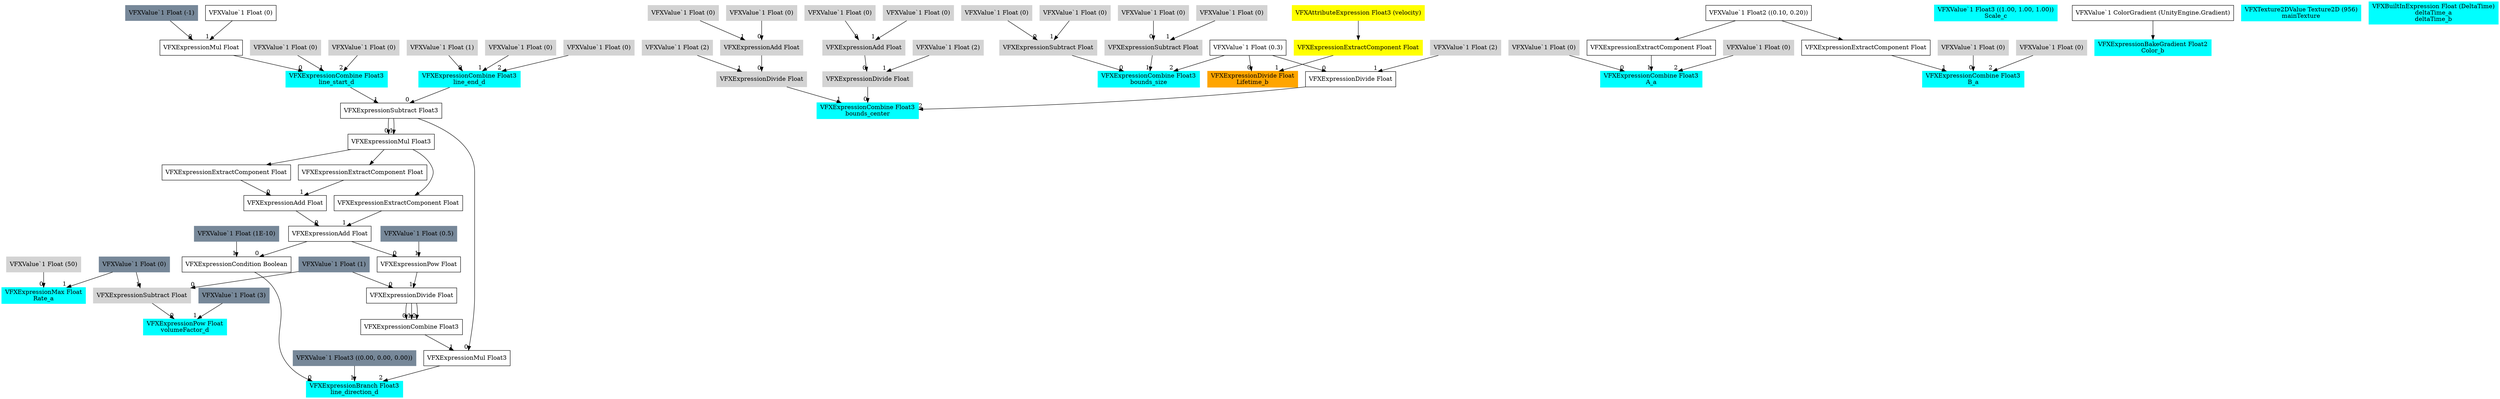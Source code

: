digraph G {
node0 [shape="box" color="cyan" style="filled" label="VFXExpressionMax Float
Rate_a"]
node1 [shape="box" color="lightgray" style="filled" label="VFXValue`1 Float (50)"]
node2 [shape="box" color="lightslategray" style="filled" label="VFXValue`1 Float (0)"]
node3 [shape="box" color="cyan" style="filled" label="VFXExpressionCombine Float3
bounds_center"]
node4 [shape="box" color="lightgray" style="filled" label="VFXExpressionDivide Float"]
node5 [shape="box" color="lightgray" style="filled" label="VFXExpressionAdd Float"]
node6 [shape="box" color="lightgray" style="filled" label="VFXValue`1 Float (0)"]
node7 [shape="box" color="lightgray" style="filled" label="VFXValue`1 Float (0)"]
node8 [shape="box" color="lightgray" style="filled" label="VFXValue`1 Float (2)"]
node9 [shape="box" color="lightgray" style="filled" label="VFXExpressionDivide Float"]
node10 [shape="box" color="lightgray" style="filled" label="VFXExpressionAdd Float"]
node11 [shape="box" color="lightgray" style="filled" label="VFXValue`1 Float (0)"]
node12 [shape="box" color="lightgray" style="filled" label="VFXValue`1 Float (0)"]
node13 [shape="box" color="lightgray" style="filled" label="VFXValue`1 Float (2)"]
node14 [shape="box" label="VFXExpressionDivide Float"]
node15 [shape="box" label="VFXValue`1 Float (0.3)"]
node16 [shape="box" color="lightgray" style="filled" label="VFXValue`1 Float (2)"]
node17 [shape="box" color="cyan" style="filled" label="VFXExpressionCombine Float3
bounds_size"]
node18 [shape="box" color="lightgray" style="filled" label="VFXExpressionSubtract Float"]
node19 [shape="box" color="lightgray" style="filled" label="VFXValue`1 Float (0)"]
node20 [shape="box" color="lightgray" style="filled" label="VFXValue`1 Float (0)"]
node21 [shape="box" color="lightgray" style="filled" label="VFXExpressionSubtract Float"]
node22 [shape="box" color="lightgray" style="filled" label="VFXValue`1 Float (0)"]
node23 [shape="box" color="lightgray" style="filled" label="VFXValue`1 Float (0)"]
node24 [shape="box" color="cyan" style="filled" label="VFXExpressionCombine Float3
A_a"]
node25 [shape="box" color="lightgray" style="filled" label="VFXValue`1 Float (0)"]
node26 [shape="box" label="VFXExpressionExtractComponent Float"]
node27 [shape="box" label="VFXValue`1 Float2 ((0.10, 0.20))"]
node28 [shape="box" color="lightgray" style="filled" label="VFXValue`1 Float (0)"]
node29 [shape="box" color="cyan" style="filled" label="VFXExpressionCombine Float3
B_a"]
node30 [shape="box" color="lightgray" style="filled" label="VFXValue`1 Float (0)"]
node31 [shape="box" label="VFXExpressionExtractComponent Float"]
node32 [shape="box" color="lightgray" style="filled" label="VFXValue`1 Float (0)"]
node33 [shape="box" color="orange" style="filled" label="VFXExpressionDivide Float
Lifetime_b"]
node34 [shape="box" color="yellow" style="filled" label="VFXExpressionExtractComponent Float"]
node35 [shape="box" color="yellow" style="filled" label="VFXAttributeExpression Float3 (velocity)"]
node36 [shape="box" color="cyan" style="filled" label="VFXValue`1 Float3 ((1.00, 1.00, 1.00))
Scale_c"]
node37 [shape="box" color="cyan" style="filled" label="VFXExpressionCombine Float3
line_start_d"]
node38 [shape="box" label="VFXExpressionMul Float"]
node39 [shape="box" color="lightslategray" style="filled" label="VFXValue`1 Float (-1)"]
node40 [shape="box" label="VFXValue`1 Float (0)"]
node41 [shape="box" color="lightgray" style="filled" label="VFXValue`1 Float (0)"]
node42 [shape="box" color="lightgray" style="filled" label="VFXValue`1 Float (0)"]
node43 [shape="box" color="cyan" style="filled" label="VFXExpressionCombine Float3
line_end_d"]
node44 [shape="box" color="lightgray" style="filled" label="VFXValue`1 Float (1)"]
node45 [shape="box" color="lightgray" style="filled" label="VFXValue`1 Float (0)"]
node46 [shape="box" color="lightgray" style="filled" label="VFXValue`1 Float (0)"]
node47 [shape="box" color="cyan" style="filled" label="VFXExpressionPow Float
volumeFactor_d"]
node48 [shape="box" color="lightgray" style="filled" label="VFXExpressionSubtract Float"]
node49 [shape="box" color="lightslategray" style="filled" label="VFXValue`1 Float (1)"]
node50 [shape="box" color="lightslategray" style="filled" label="VFXValue`1 Float (3)"]
node51 [shape="box" color="cyan" style="filled" label="VFXExpressionBranch Float3
line_direction_d"]
node52 [shape="box" label="VFXExpressionCondition Boolean"]
node53 [shape="box" label="VFXExpressionAdd Float"]
node54 [shape="box" label="VFXExpressionAdd Float"]
node55 [shape="box" label="VFXExpressionExtractComponent Float"]
node56 [shape="box" label="VFXExpressionMul Float3"]
node57 [shape="box" label="VFXExpressionSubtract Float3"]
node58 [shape="box" label="VFXExpressionExtractComponent Float"]
node59 [shape="box" label="VFXExpressionExtractComponent Float"]
node60 [shape="box" color="lightslategray" style="filled" label="VFXValue`1 Float (1E-10)"]
node61 [shape="box" color="lightslategray" style="filled" label="VFXValue`1 Float3 ((0.00, 0.00, 0.00))"]
node62 [shape="box" label="VFXExpressionMul Float3"]
node63 [shape="box" label="VFXExpressionCombine Float3"]
node64 [shape="box" label="VFXExpressionDivide Float"]
node65 [shape="box" label="VFXExpressionPow Float"]
node66 [shape="box" color="lightslategray" style="filled" label="VFXValue`1 Float (0.5)"]
node67 [shape="box" color="cyan" style="filled" label="VFXExpressionBakeGradient Float2
Color_b"]
node68 [shape="box" label="VFXValue`1 ColorGradient (UnityEngine.Gradient)"]
node69 [shape="box" color="cyan" style="filled" label="VFXTexture2DValue Texture2D (956)
mainTexture"]
node70 [shape="box" color="cyan" style="filled" label="VFXBuiltInExpression Float (DeltaTime)
deltaTime_a
deltaTime_b"]
node1 -> node0 [headlabel="0"]
node2 -> node0 [headlabel="1"]
node4 -> node3 [headlabel="0"]
node9 -> node3 [headlabel="1"]
node14 -> node3 [headlabel="2"]
node5 -> node4 [headlabel="0"]
node8 -> node4 [headlabel="1"]
node6 -> node5 [headlabel="0"]
node7 -> node5 [headlabel="1"]
node10 -> node9 [headlabel="0"]
node13 -> node9 [headlabel="1"]
node11 -> node10 [headlabel="0"]
node12 -> node10 [headlabel="1"]
node15 -> node14 [headlabel="0"]
node16 -> node14 [headlabel="1"]
node18 -> node17 [headlabel="0"]
node21 -> node17 [headlabel="1"]
node15 -> node17 [headlabel="2"]
node19 -> node18 [headlabel="0"]
node20 -> node18 [headlabel="1"]
node22 -> node21 [headlabel="0"]
node23 -> node21 [headlabel="1"]
node25 -> node24 [headlabel="0"]
node26 -> node24 [headlabel="1"]
node28 -> node24 [headlabel="2"]
node27 -> node26 
node30 -> node29 [headlabel="0"]
node31 -> node29 [headlabel="1"]
node32 -> node29 [headlabel="2"]
node27 -> node31 
node15 -> node33 [headlabel="0"]
node34 -> node33 [headlabel="1"]
node35 -> node34 
node38 -> node37 [headlabel="0"]
node41 -> node37 [headlabel="1"]
node42 -> node37 [headlabel="2"]
node39 -> node38 [headlabel="0"]
node40 -> node38 [headlabel="1"]
node44 -> node43 [headlabel="0"]
node45 -> node43 [headlabel="1"]
node46 -> node43 [headlabel="2"]
node48 -> node47 [headlabel="0"]
node50 -> node47 [headlabel="1"]
node49 -> node48 [headlabel="0"]
node2 -> node48 [headlabel="1"]
node52 -> node51 [headlabel="0"]
node61 -> node51 [headlabel="1"]
node62 -> node51 [headlabel="2"]
node53 -> node52 [headlabel="0"]
node60 -> node52 [headlabel="1"]
node54 -> node53 [headlabel="0"]
node59 -> node53 [headlabel="1"]
node55 -> node54 [headlabel="0"]
node58 -> node54 [headlabel="1"]
node56 -> node55 
node57 -> node56 [headlabel="0"]
node57 -> node56 [headlabel="1"]
node43 -> node57 [headlabel="0"]
node37 -> node57 [headlabel="1"]
node56 -> node58 
node56 -> node59 
node57 -> node62 [headlabel="0"]
node63 -> node62 [headlabel="1"]
node64 -> node63 [headlabel="0"]
node64 -> node63 [headlabel="1"]
node64 -> node63 [headlabel="2"]
node49 -> node64 [headlabel="0"]
node65 -> node64 [headlabel="1"]
node53 -> node65 [headlabel="0"]
node66 -> node65 [headlabel="1"]
node68 -> node67 
}

